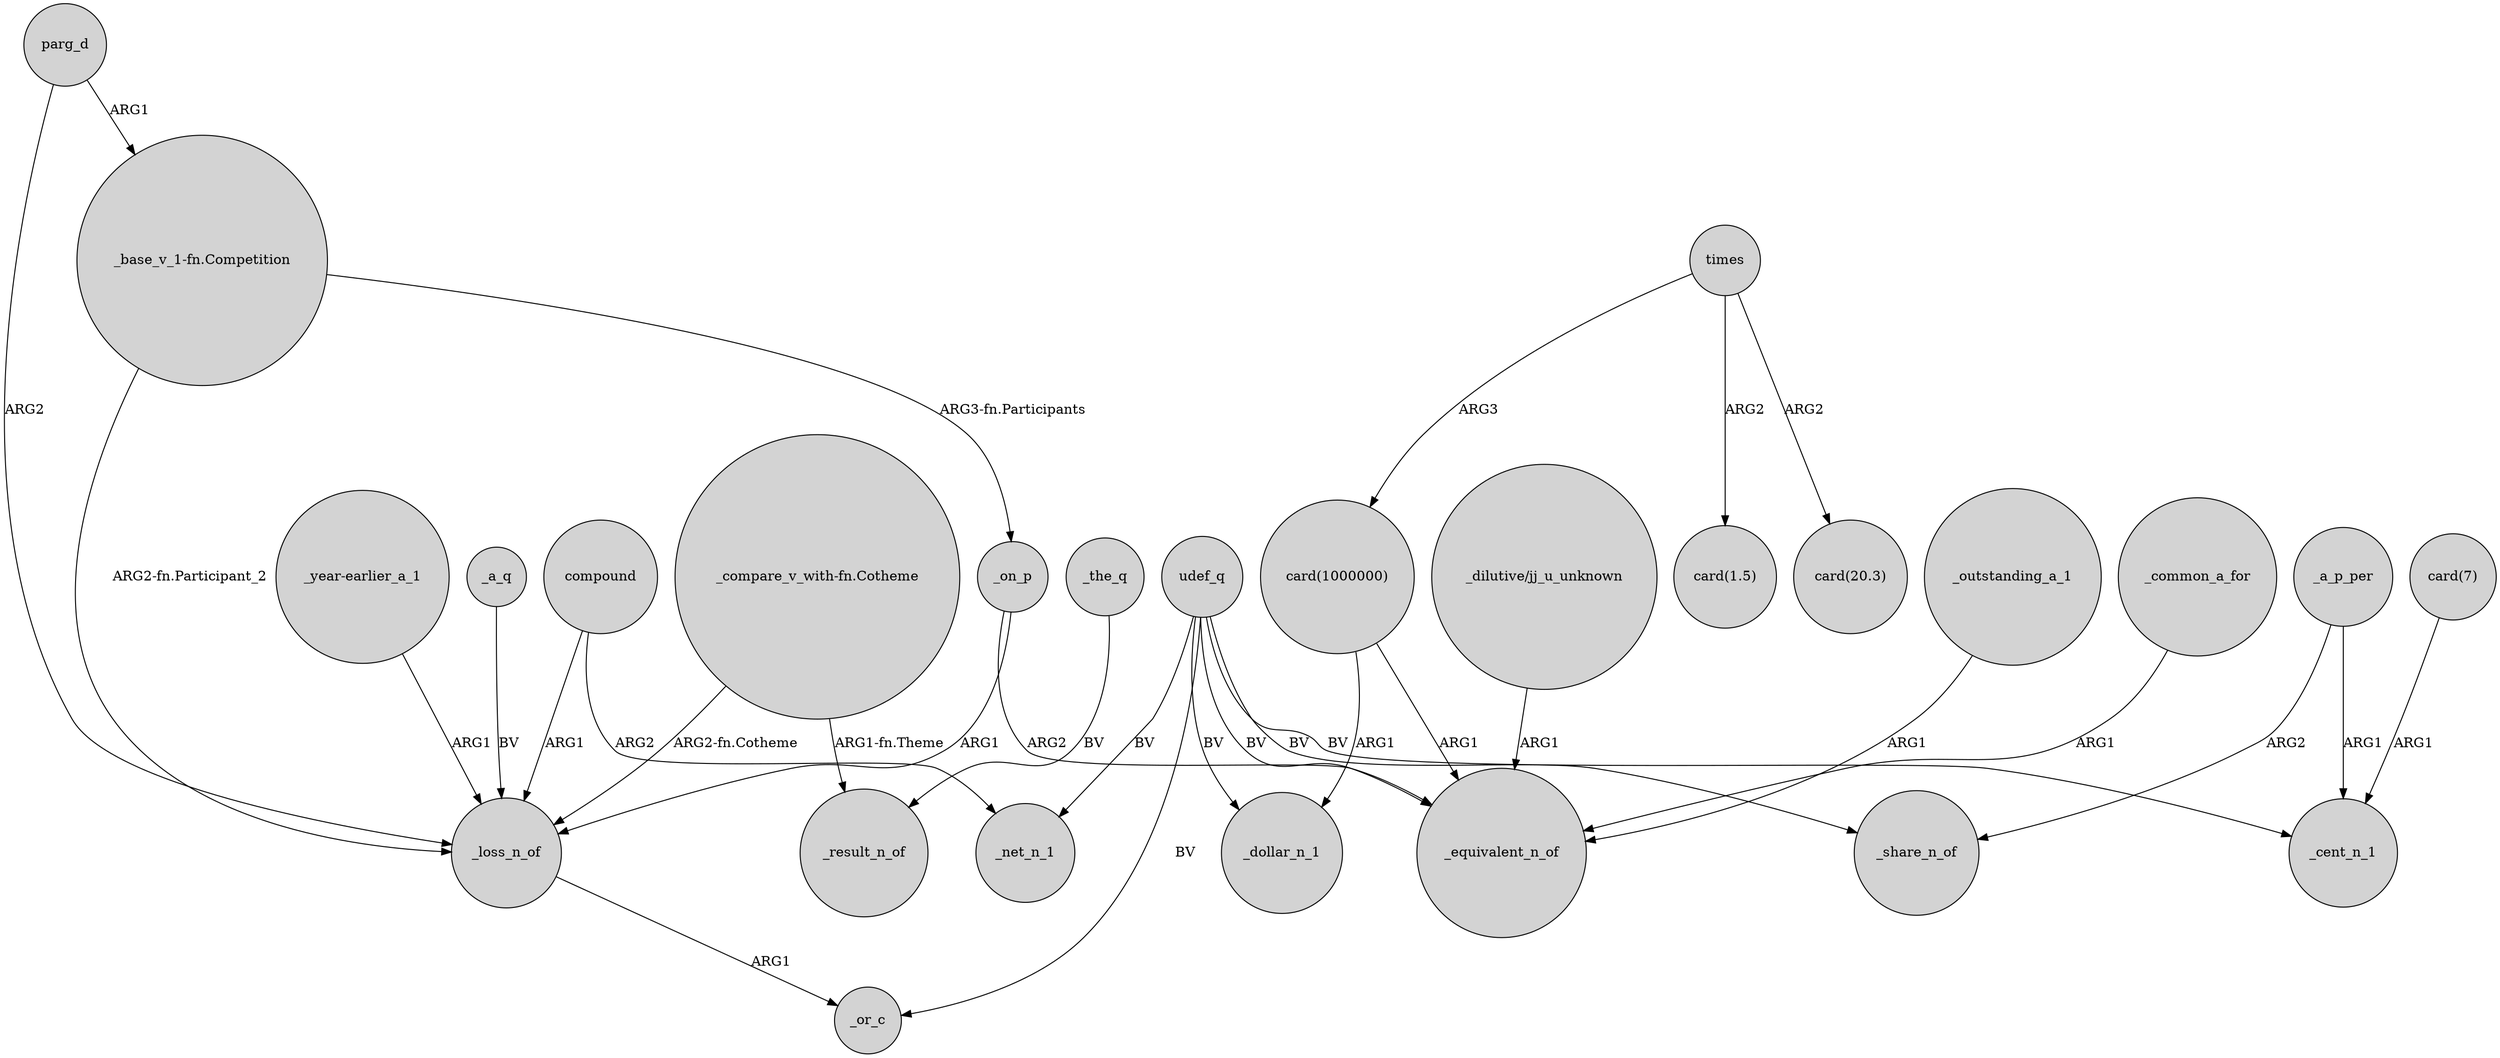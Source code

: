 digraph {
	node [shape=circle style=filled]
	udef_q -> _equivalent_n_of [label=BV]
	_a_q -> _loss_n_of [label=BV]
	parg_d -> _loss_n_of [label=ARG2]
	compound -> _net_n_1 [label=ARG2]
	"_dilutive/jj_u_unknown" -> _equivalent_n_of [label=ARG1]
	_on_p -> _loss_n_of [label=ARG1]
	_a_p_per -> _cent_n_1 [label=ARG1]
	times -> "card(1000000)" [label=ARG3]
	"_compare_v_with-fn.Cotheme" -> _loss_n_of [label="ARG2-fn.Cotheme"]
	"card(1000000)" -> _equivalent_n_of [label=ARG1]
	udef_q -> _cent_n_1 [label=BV]
	"_base_v_1-fn.Competition" -> _loss_n_of [label="ARG2-fn.Participant_2"]
	_on_p -> _equivalent_n_of [label=ARG2]
	udef_q -> _or_c [label=BV]
	_outstanding_a_1 -> _equivalent_n_of [label=ARG1]
	compound -> _loss_n_of [label=ARG1]
	_a_p_per -> _share_n_of [label=ARG2]
	udef_q -> _share_n_of [label=BV]
	_the_q -> _result_n_of [label=BV]
	udef_q -> _net_n_1 [label=BV]
	udef_q -> _dollar_n_1 [label=BV]
	"card(1000000)" -> _dollar_n_1 [label=ARG1]
	"_compare_v_with-fn.Cotheme" -> _result_n_of [label="ARG1-fn.Theme"]
	"_year-earlier_a_1" -> _loss_n_of [label=ARG1]
	"_base_v_1-fn.Competition" -> _on_p [label="ARG3-fn.Participants"]
	_loss_n_of -> _or_c [label=ARG1]
	_common_a_for -> _equivalent_n_of [label=ARG1]
	times -> "card(1.5)" [label=ARG2]
	times -> "card(20.3)" [label=ARG2]
	"card(7)" -> _cent_n_1 [label=ARG1]
	parg_d -> "_base_v_1-fn.Competition" [label=ARG1]
}
